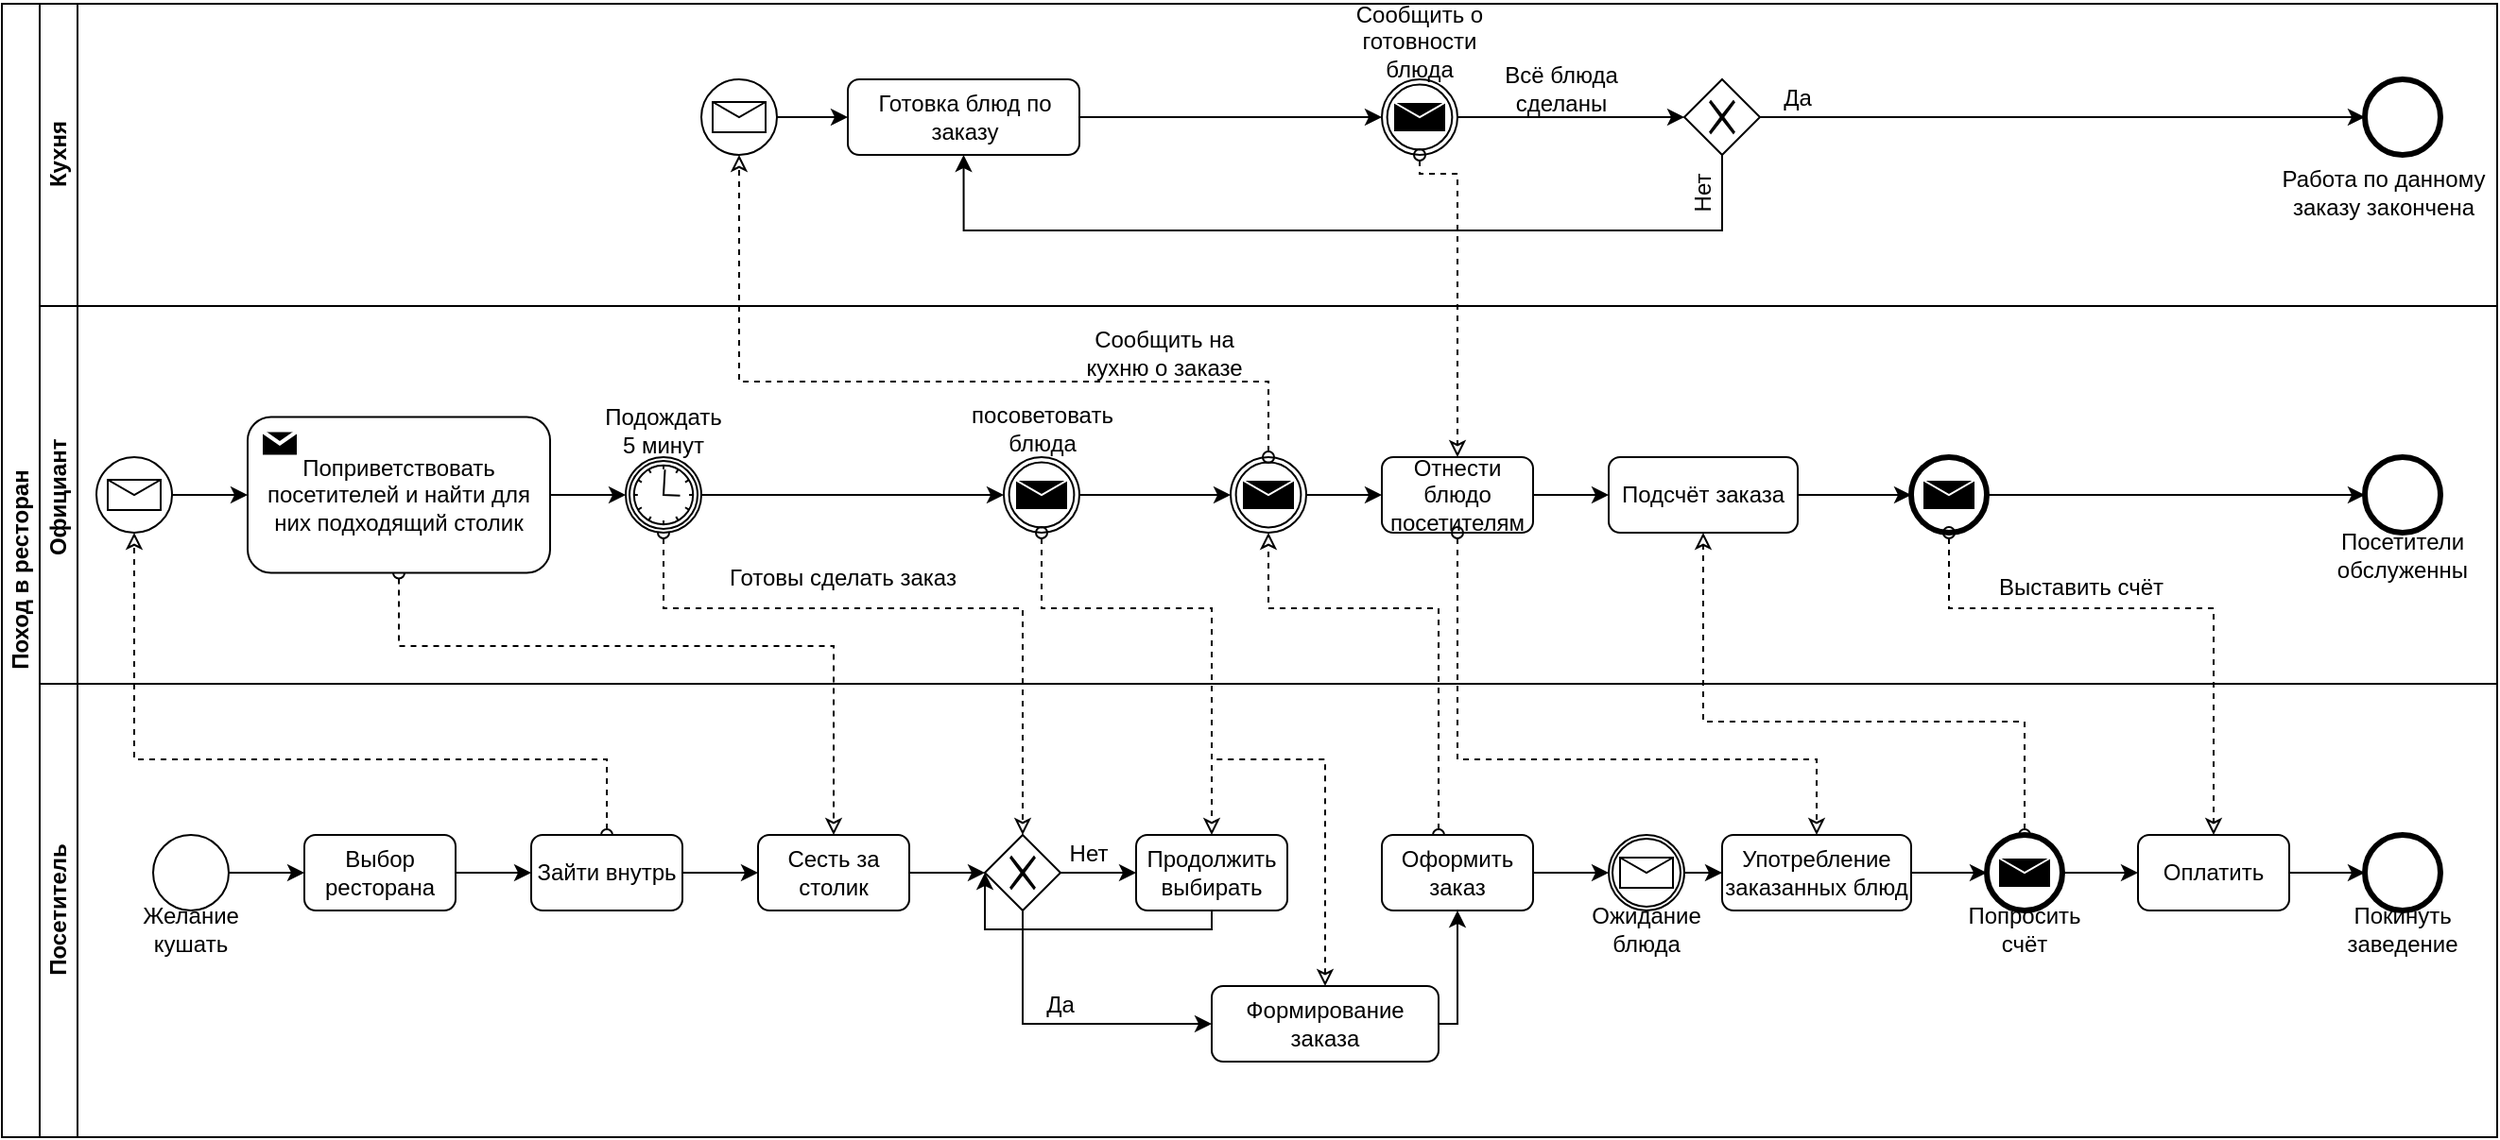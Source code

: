 <mxfile version="14.5.4" type="github">
  <diagram id="X0XnABvVEen1k6Uehnqz" name="Page-1">
    <mxGraphModel dx="938" dy="575" grid="1" gridSize="10" guides="1" tooltips="1" connect="1" arrows="1" fold="1" page="1" pageScale="1" pageWidth="980" pageHeight="1390" math="0" shadow="0">
      <root>
        <mxCell id="0" />
        <mxCell id="1" parent="0" />
        <mxCell id="987fqs_uQ6xWltd3es-m-1" value="Поход в ресторан" style="swimlane;html=1;childLayout=stackLayout;resizeParent=1;resizeParentMax=0;horizontal=0;startSize=20;horizontalStack=0;" vertex="1" parent="1">
          <mxGeometry x="70" y="80" width="1320" height="600" as="geometry" />
        </mxCell>
        <mxCell id="987fqs_uQ6xWltd3es-m-2" value="Кухня" style="swimlane;html=1;startSize=20;horizontal=0;" vertex="1" parent="987fqs_uQ6xWltd3es-m-1">
          <mxGeometry x="20" width="1300" height="160" as="geometry" />
        </mxCell>
        <mxCell id="987fqs_uQ6xWltd3es-m-108" style="edgeStyle=orthogonalEdgeStyle;rounded=0;orthogonalLoop=1;jettySize=auto;html=1;entryX=0;entryY=0.5;entryDx=0;entryDy=0;startArrow=none;startFill=0;endArrow=classic;endFill=1;" edge="1" parent="987fqs_uQ6xWltd3es-m-2" source="987fqs_uQ6xWltd3es-m-106" target="987fqs_uQ6xWltd3es-m-107">
          <mxGeometry relative="1" as="geometry" />
        </mxCell>
        <mxCell id="987fqs_uQ6xWltd3es-m-106" value="" style="shape=mxgraph.bpmn.shape;html=1;verticalLabelPosition=bottom;labelBackgroundColor=#ffffff;verticalAlign=top;align=center;perimeter=ellipsePerimeter;outlineConnect=0;outline=standard;symbol=message;" vertex="1" parent="987fqs_uQ6xWltd3es-m-2">
          <mxGeometry x="350" y="40" width="40" height="40" as="geometry" />
        </mxCell>
        <mxCell id="987fqs_uQ6xWltd3es-m-110" style="edgeStyle=orthogonalEdgeStyle;rounded=0;orthogonalLoop=1;jettySize=auto;html=1;entryX=0;entryY=0.5;entryDx=0;entryDy=0;startArrow=none;startFill=0;endArrow=classic;endFill=1;" edge="1" parent="987fqs_uQ6xWltd3es-m-2" source="987fqs_uQ6xWltd3es-m-107" target="987fqs_uQ6xWltd3es-m-109">
          <mxGeometry relative="1" as="geometry" />
        </mxCell>
        <mxCell id="987fqs_uQ6xWltd3es-m-107" value="Готовка блюд по заказу" style="rounded=1;whiteSpace=wrap;html=1;" vertex="1" parent="987fqs_uQ6xWltd3es-m-2">
          <mxGeometry x="427.5" y="40" width="122.5" height="40" as="geometry" />
        </mxCell>
        <mxCell id="987fqs_uQ6xWltd3es-m-109" value="" style="shape=mxgraph.bpmn.shape;html=1;verticalLabelPosition=bottom;labelBackgroundColor=#ffffff;verticalAlign=top;align=center;perimeter=ellipsePerimeter;outlineConnect=0;outline=throwing;symbol=message;" vertex="1" parent="987fqs_uQ6xWltd3es-m-2">
          <mxGeometry x="710" y="40" width="40" height="40" as="geometry" />
        </mxCell>
        <mxCell id="987fqs_uQ6xWltd3es-m-111" value="Сообщить о готовности блюда" style="text;html=1;strokeColor=none;fillColor=none;align=center;verticalAlign=middle;whiteSpace=wrap;rounded=0;" vertex="1" parent="987fqs_uQ6xWltd3es-m-2">
          <mxGeometry x="685" width="90" height="40" as="geometry" />
        </mxCell>
        <mxCell id="987fqs_uQ6xWltd3es-m-115" style="edgeStyle=orthogonalEdgeStyle;rounded=0;orthogonalLoop=1;jettySize=auto;html=1;startArrow=none;startFill=0;endArrow=classic;endFill=1;entryX=0;entryY=0.5;entryDx=0;entryDy=0;" edge="1" parent="987fqs_uQ6xWltd3es-m-2" source="987fqs_uQ6xWltd3es-m-109" target="987fqs_uQ6xWltd3es-m-124">
          <mxGeometry relative="1" as="geometry">
            <mxPoint x="867" y="60" as="targetPoint" />
          </mxGeometry>
        </mxCell>
        <mxCell id="987fqs_uQ6xWltd3es-m-117" value="Всё блюда сделаны" style="text;html=1;strokeColor=none;fillColor=none;align=center;verticalAlign=middle;whiteSpace=wrap;rounded=0;" vertex="1" parent="987fqs_uQ6xWltd3es-m-2">
          <mxGeometry x="750" y="30" width="110" height="30" as="geometry" />
        </mxCell>
        <mxCell id="987fqs_uQ6xWltd3es-m-120" value="Да" style="text;html=1;strokeColor=none;fillColor=none;align=center;verticalAlign=middle;whiteSpace=wrap;rounded=0;" vertex="1" parent="987fqs_uQ6xWltd3es-m-2">
          <mxGeometry x="910" y="40" width="40" height="20" as="geometry" />
        </mxCell>
        <mxCell id="987fqs_uQ6xWltd3es-m-122" value="" style="shape=mxgraph.bpmn.shape;html=1;verticalLabelPosition=bottom;labelBackgroundColor=#ffffff;verticalAlign=top;align=center;perimeter=ellipsePerimeter;outlineConnect=0;outline=end;symbol=general;" vertex="1" parent="987fqs_uQ6xWltd3es-m-2">
          <mxGeometry x="1230" y="40" width="40" height="40" as="geometry" />
        </mxCell>
        <mxCell id="987fqs_uQ6xWltd3es-m-121" style="edgeStyle=orthogonalEdgeStyle;rounded=0;orthogonalLoop=1;jettySize=auto;html=1;startArrow=none;startFill=0;endArrow=classic;endFill=1;exitX=1;exitY=0.5;exitDx=0;exitDy=0;" edge="1" parent="987fqs_uQ6xWltd3es-m-2" source="987fqs_uQ6xWltd3es-m-124" target="987fqs_uQ6xWltd3es-m-122">
          <mxGeometry relative="1" as="geometry">
            <mxPoint x="950" y="60" as="targetPoint" />
            <mxPoint x="910" y="60" as="sourcePoint" />
          </mxGeometry>
        </mxCell>
        <mxCell id="987fqs_uQ6xWltd3es-m-123" value="Работа по данному заказу закончена" style="text;html=1;strokeColor=none;fillColor=none;align=center;verticalAlign=middle;whiteSpace=wrap;rounded=0;" vertex="1" parent="987fqs_uQ6xWltd3es-m-2">
          <mxGeometry x="1180" y="80" width="120" height="40" as="geometry" />
        </mxCell>
        <mxCell id="987fqs_uQ6xWltd3es-m-124" value="" style="shape=mxgraph.bpmn.shape;html=1;verticalLabelPosition=bottom;labelBackgroundColor=#ffffff;verticalAlign=top;align=center;perimeter=rhombusPerimeter;background=gateway;outlineConnect=0;outline=none;symbol=exclusiveGw;" vertex="1" parent="987fqs_uQ6xWltd3es-m-2">
          <mxGeometry x="870" y="40" width="40" height="40" as="geometry" />
        </mxCell>
        <mxCell id="987fqs_uQ6xWltd3es-m-128" style="edgeStyle=orthogonalEdgeStyle;rounded=0;orthogonalLoop=1;jettySize=auto;html=1;startArrow=none;startFill=0;endArrow=classic;endFill=1;entryX=0.5;entryY=1;entryDx=0;entryDy=0;" edge="1" parent="987fqs_uQ6xWltd3es-m-2" source="987fqs_uQ6xWltd3es-m-124" target="987fqs_uQ6xWltd3es-m-107">
          <mxGeometry relative="1" as="geometry">
            <mxPoint x="790" y="140" as="targetPoint" />
            <Array as="points">
              <mxPoint x="890" y="120" />
              <mxPoint x="489" y="120" />
            </Array>
          </mxGeometry>
        </mxCell>
        <mxCell id="987fqs_uQ6xWltd3es-m-131" value="Нет&lt;br&gt;" style="text;html=1;strokeColor=none;fillColor=none;align=center;verticalAlign=middle;whiteSpace=wrap;rounded=0;rotation=-90;" vertex="1" parent="987fqs_uQ6xWltd3es-m-2">
          <mxGeometry x="860" y="90" width="40" height="20" as="geometry" />
        </mxCell>
        <mxCell id="987fqs_uQ6xWltd3es-m-15" style="edgeStyle=orthogonalEdgeStyle;rounded=0;orthogonalLoop=1;jettySize=auto;html=1;entryX=0.5;entryY=1;entryDx=0;entryDy=0;dashed=1;endArrow=classic;endFill=0;startArrow=oval;startFill=0;" edge="1" parent="987fqs_uQ6xWltd3es-m-1" source="987fqs_uQ6xWltd3es-m-12" target="987fqs_uQ6xWltd3es-m-13">
          <mxGeometry relative="1" as="geometry">
            <Array as="points">
              <mxPoint x="320" y="400" />
              <mxPoint x="70" y="400" />
            </Array>
          </mxGeometry>
        </mxCell>
        <mxCell id="987fqs_uQ6xWltd3es-m-22" style="edgeStyle=orthogonalEdgeStyle;rounded=0;orthogonalLoop=1;jettySize=auto;html=1;entryX=0.5;entryY=0;entryDx=0;entryDy=0;startArrow=oval;startFill=0;endArrow=classic;endFill=0;dashed=1;exitX=0.5;exitY=1;exitDx=0;exitDy=0;" edge="1" parent="987fqs_uQ6xWltd3es-m-1" source="987fqs_uQ6xWltd3es-m-16" target="987fqs_uQ6xWltd3es-m-21">
          <mxGeometry relative="1" as="geometry">
            <Array as="points">
              <mxPoint x="210" y="340" />
              <mxPoint x="440" y="340" />
            </Array>
          </mxGeometry>
        </mxCell>
        <mxCell id="987fqs_uQ6xWltd3es-m-35" style="edgeStyle=orthogonalEdgeStyle;rounded=0;orthogonalLoop=1;jettySize=auto;html=1;entryX=0.5;entryY=0;entryDx=0;entryDy=0;startArrow=oval;startFill=0;endArrow=classic;endFill=0;dashed=1;exitX=0.5;exitY=1;exitDx=0;exitDy=0;" edge="1" parent="987fqs_uQ6xWltd3es-m-1" source="987fqs_uQ6xWltd3es-m-26" target="987fqs_uQ6xWltd3es-m-31">
          <mxGeometry relative="1" as="geometry">
            <Array as="points">
              <mxPoint x="350" y="320" />
              <mxPoint x="540" y="320" />
            </Array>
          </mxGeometry>
        </mxCell>
        <mxCell id="987fqs_uQ6xWltd3es-m-3" value="Официант&amp;nbsp;&lt;br&gt;" style="swimlane;html=1;startSize=20;horizontal=0;" vertex="1" parent="987fqs_uQ6xWltd3es-m-1">
          <mxGeometry x="20" y="160" width="1300" height="200" as="geometry" />
        </mxCell>
        <mxCell id="987fqs_uQ6xWltd3es-m-20" style="edgeStyle=orthogonalEdgeStyle;rounded=0;orthogonalLoop=1;jettySize=auto;html=1;entryX=0;entryY=0.5;entryDx=0;entryDy=0;startArrow=none;startFill=0;endArrow=classic;endFill=1;" edge="1" parent="987fqs_uQ6xWltd3es-m-3" source="987fqs_uQ6xWltd3es-m-13" target="987fqs_uQ6xWltd3es-m-16">
          <mxGeometry relative="1" as="geometry" />
        </mxCell>
        <mxCell id="987fqs_uQ6xWltd3es-m-13" value="" style="shape=mxgraph.bpmn.shape;html=1;verticalLabelPosition=bottom;labelBackgroundColor=#ffffff;verticalAlign=top;align=center;perimeter=ellipsePerimeter;outlineConnect=0;outline=standard;symbol=message;" vertex="1" parent="987fqs_uQ6xWltd3es-m-3">
          <mxGeometry x="30" y="80" width="40" height="40" as="geometry" />
        </mxCell>
        <mxCell id="987fqs_uQ6xWltd3es-m-27" style="edgeStyle=orthogonalEdgeStyle;rounded=0;orthogonalLoop=1;jettySize=auto;html=1;entryX=0;entryY=0.5;entryDx=0;entryDy=0;startArrow=none;startFill=0;endArrow=classic;endFill=1;" edge="1" parent="987fqs_uQ6xWltd3es-m-3" source="987fqs_uQ6xWltd3es-m-16" target="987fqs_uQ6xWltd3es-m-26">
          <mxGeometry relative="1" as="geometry" />
        </mxCell>
        <mxCell id="987fqs_uQ6xWltd3es-m-16" value="Поприветствовать посетителей и найти для них подходящий столик" style="html=1;whiteSpace=wrap;rounded=1;dropTarget=0;" vertex="1" parent="987fqs_uQ6xWltd3es-m-3">
          <mxGeometry x="110" y="58.75" width="160" height="82.5" as="geometry" />
        </mxCell>
        <mxCell id="987fqs_uQ6xWltd3es-m-17" value="" style="shape=message;whiteSpace=wrap;html=1;outlineConnect=0;fillColor=#000000;strokeColor=#ffffff;strokeWidth=2;" vertex="1" parent="987fqs_uQ6xWltd3es-m-16">
          <mxGeometry width="20" height="14" relative="1" as="geometry">
            <mxPoint x="7" y="7" as="offset" />
          </mxGeometry>
        </mxCell>
        <mxCell id="987fqs_uQ6xWltd3es-m-41" style="edgeStyle=orthogonalEdgeStyle;rounded=0;orthogonalLoop=1;jettySize=auto;html=1;entryX=0;entryY=0.5;entryDx=0;entryDy=0;startArrow=none;startFill=0;endArrow=classic;endFill=1;" edge="1" parent="987fqs_uQ6xWltd3es-m-3" source="987fqs_uQ6xWltd3es-m-26" target="987fqs_uQ6xWltd3es-m-57">
          <mxGeometry relative="1" as="geometry">
            <mxPoint x="510" y="90" as="targetPoint" />
          </mxGeometry>
        </mxCell>
        <mxCell id="987fqs_uQ6xWltd3es-m-26" value="" style="shape=mxgraph.bpmn.shape;html=1;verticalLabelPosition=bottom;labelBackgroundColor=#ffffff;verticalAlign=top;align=center;perimeter=ellipsePerimeter;outlineConnect=0;outline=catching;symbol=timer;" vertex="1" parent="987fqs_uQ6xWltd3es-m-3">
          <mxGeometry x="310" y="80" width="40" height="40" as="geometry" />
        </mxCell>
        <mxCell id="987fqs_uQ6xWltd3es-m-29" value="Подождать 5 минут" style="text;html=1;strokeColor=none;fillColor=none;align=center;verticalAlign=middle;whiteSpace=wrap;rounded=0;" vertex="1" parent="987fqs_uQ6xWltd3es-m-3">
          <mxGeometry x="295" y="51.25" width="70" height="28.75" as="geometry" />
        </mxCell>
        <mxCell id="987fqs_uQ6xWltd3es-m-56" value="посоветовать блюда" style="text;html=1;strokeColor=none;fillColor=none;align=center;verticalAlign=middle;whiteSpace=wrap;rounded=0;" vertex="1" parent="987fqs_uQ6xWltd3es-m-3">
          <mxGeometry x="487.5" y="50" width="85" height="30" as="geometry" />
        </mxCell>
        <mxCell id="987fqs_uQ6xWltd3es-m-76" style="edgeStyle=orthogonalEdgeStyle;rounded=0;orthogonalLoop=1;jettySize=auto;html=1;entryX=0;entryY=0.5;entryDx=0;entryDy=0;startArrow=none;startFill=0;endArrow=classic;endFill=1;" edge="1" parent="987fqs_uQ6xWltd3es-m-3" source="987fqs_uQ6xWltd3es-m-57" target="987fqs_uQ6xWltd3es-m-74">
          <mxGeometry relative="1" as="geometry" />
        </mxCell>
        <mxCell id="987fqs_uQ6xWltd3es-m-57" value="" style="shape=mxgraph.bpmn.shape;html=1;verticalLabelPosition=bottom;labelBackgroundColor=#ffffff;verticalAlign=top;align=center;perimeter=ellipsePerimeter;outlineConnect=0;outline=throwing;symbol=message;" vertex="1" parent="987fqs_uQ6xWltd3es-m-3">
          <mxGeometry x="510" y="80" width="40" height="40" as="geometry" />
        </mxCell>
        <mxCell id="987fqs_uQ6xWltd3es-m-113" style="edgeStyle=orthogonalEdgeStyle;rounded=0;orthogonalLoop=1;jettySize=auto;html=1;entryX=0;entryY=0.5;entryDx=0;entryDy=0;startArrow=none;startFill=0;endArrow=classic;endFill=1;" edge="1" parent="987fqs_uQ6xWltd3es-m-3" source="987fqs_uQ6xWltd3es-m-74" target="987fqs_uQ6xWltd3es-m-112">
          <mxGeometry relative="1" as="geometry" />
        </mxCell>
        <mxCell id="987fqs_uQ6xWltd3es-m-74" value="" style="shape=mxgraph.bpmn.shape;html=1;verticalLabelPosition=bottom;labelBackgroundColor=#ffffff;verticalAlign=top;align=center;perimeter=ellipsePerimeter;outlineConnect=0;outline=throwing;symbol=message;" vertex="1" parent="987fqs_uQ6xWltd3es-m-3">
          <mxGeometry x="630" y="80" width="40" height="40" as="geometry" />
        </mxCell>
        <mxCell id="987fqs_uQ6xWltd3es-m-75" value="Сообщить на кухню о заказе" style="text;html=1;strokeColor=none;fillColor=none;align=center;verticalAlign=middle;whiteSpace=wrap;rounded=0;" vertex="1" parent="987fqs_uQ6xWltd3es-m-3">
          <mxGeometry x="540" y="10" width="110" height="30" as="geometry" />
        </mxCell>
        <mxCell id="987fqs_uQ6xWltd3es-m-98" style="edgeStyle=orthogonalEdgeStyle;rounded=0;orthogonalLoop=1;jettySize=auto;html=1;entryX=0;entryY=0.5;entryDx=0;entryDy=0;startArrow=none;startFill=0;endArrow=classic;endFill=1;" edge="1" parent="987fqs_uQ6xWltd3es-m-3" source="987fqs_uQ6xWltd3es-m-84" target="987fqs_uQ6xWltd3es-m-97">
          <mxGeometry relative="1" as="geometry" />
        </mxCell>
        <mxCell id="987fqs_uQ6xWltd3es-m-84" value="Подсчёт заказа" style="rounded=1;whiteSpace=wrap;html=1;" vertex="1" parent="987fqs_uQ6xWltd3es-m-3">
          <mxGeometry x="830" y="80" width="100" height="40" as="geometry" />
        </mxCell>
        <mxCell id="987fqs_uQ6xWltd3es-m-97" value="" style="shape=mxgraph.bpmn.shape;html=1;verticalLabelPosition=bottom;labelBackgroundColor=#ffffff;verticalAlign=top;align=center;perimeter=ellipsePerimeter;outlineConnect=0;outline=end;symbol=message;" vertex="1" parent="987fqs_uQ6xWltd3es-m-3">
          <mxGeometry x="990" y="80" width="40" height="40" as="geometry" />
        </mxCell>
        <mxCell id="987fqs_uQ6xWltd3es-m-100" value="Выставить счёт" style="text;html=1;strokeColor=none;fillColor=none;align=center;verticalAlign=middle;whiteSpace=wrap;rounded=0;" vertex="1" parent="987fqs_uQ6xWltd3es-m-3">
          <mxGeometry x="1010" y="138.75" width="140" height="20" as="geometry" />
        </mxCell>
        <mxCell id="987fqs_uQ6xWltd3es-m-103" value="" style="shape=mxgraph.bpmn.shape;html=1;verticalLabelPosition=bottom;labelBackgroundColor=#ffffff;verticalAlign=top;align=center;perimeter=ellipsePerimeter;outlineConnect=0;outline=end;symbol=general;" vertex="1" parent="987fqs_uQ6xWltd3es-m-3">
          <mxGeometry x="1230" y="80" width="40" height="40" as="geometry" />
        </mxCell>
        <mxCell id="987fqs_uQ6xWltd3es-m-102" style="edgeStyle=orthogonalEdgeStyle;rounded=0;orthogonalLoop=1;jettySize=auto;html=1;startArrow=none;startFill=0;endArrow=classic;endFill=1;entryX=0;entryY=0.5;entryDx=0;entryDy=0;" edge="1" parent="987fqs_uQ6xWltd3es-m-3" source="987fqs_uQ6xWltd3es-m-97" target="987fqs_uQ6xWltd3es-m-103">
          <mxGeometry relative="1" as="geometry">
            <mxPoint x="1070" y="90" as="targetPoint" />
          </mxGeometry>
        </mxCell>
        <mxCell id="987fqs_uQ6xWltd3es-m-104" value="Посетители обслуженны" style="text;html=1;strokeColor=none;fillColor=none;align=center;verticalAlign=middle;whiteSpace=wrap;rounded=0;" vertex="1" parent="987fqs_uQ6xWltd3es-m-3">
          <mxGeometry x="1210" y="122.5" width="80" height="18.75" as="geometry" />
        </mxCell>
        <mxCell id="987fqs_uQ6xWltd3es-m-129" style="edgeStyle=orthogonalEdgeStyle;rounded=0;orthogonalLoop=1;jettySize=auto;html=1;entryX=0;entryY=0.5;entryDx=0;entryDy=0;startArrow=none;startFill=0;endArrow=classic;endFill=1;" edge="1" parent="987fqs_uQ6xWltd3es-m-3" source="987fqs_uQ6xWltd3es-m-112" target="987fqs_uQ6xWltd3es-m-84">
          <mxGeometry relative="1" as="geometry" />
        </mxCell>
        <mxCell id="987fqs_uQ6xWltd3es-m-112" value="Отнести блюдо посетителям" style="rounded=1;whiteSpace=wrap;html=1;" vertex="1" parent="987fqs_uQ6xWltd3es-m-3">
          <mxGeometry x="710" y="80" width="80" height="40" as="geometry" />
        </mxCell>
        <mxCell id="987fqs_uQ6xWltd3es-m-45" value="Готовы сделать заказ" style="text;html=1;strokeColor=none;fillColor=none;align=center;verticalAlign=middle;whiteSpace=wrap;rounded=0;" vertex="1" parent="987fqs_uQ6xWltd3es-m-3">
          <mxGeometry x="330" y="128.75" width="190" height="30" as="geometry" />
        </mxCell>
        <mxCell id="987fqs_uQ6xWltd3es-m-59" style="edgeStyle=orthogonalEdgeStyle;rounded=0;orthogonalLoop=1;jettySize=auto;html=1;entryX=0.5;entryY=0;entryDx=0;entryDy=0;dashed=1;startArrow=oval;startFill=0;endArrow=classic;endFill=0;" edge="1" parent="987fqs_uQ6xWltd3es-m-1" source="987fqs_uQ6xWltd3es-m-57" target="987fqs_uQ6xWltd3es-m-37">
          <mxGeometry relative="1" as="geometry">
            <Array as="points">
              <mxPoint x="550" y="320" />
              <mxPoint x="640" y="320" />
            </Array>
          </mxGeometry>
        </mxCell>
        <mxCell id="987fqs_uQ6xWltd3es-m-77" style="edgeStyle=orthogonalEdgeStyle;rounded=0;orthogonalLoop=1;jettySize=auto;html=1;startArrow=oval;startFill=0;endArrow=classic;endFill=0;entryX=0.5;entryY=1;entryDx=0;entryDy=0;dashed=1;" edge="1" parent="987fqs_uQ6xWltd3es-m-1" source="987fqs_uQ6xWltd3es-m-66" target="987fqs_uQ6xWltd3es-m-74">
          <mxGeometry relative="1" as="geometry">
            <mxPoint x="770" y="260" as="targetPoint" />
            <Array as="points">
              <mxPoint x="760" y="320" />
              <mxPoint x="670" y="320" />
            </Array>
          </mxGeometry>
        </mxCell>
        <mxCell id="987fqs_uQ6xWltd3es-m-83" style="edgeStyle=orthogonalEdgeStyle;rounded=0;orthogonalLoop=1;jettySize=auto;html=1;startArrow=oval;startFill=0;endArrow=classic;endFill=0;entryX=0.5;entryY=1;entryDx=0;entryDy=0;dashed=1;exitX=0.5;exitY=0;exitDx=0;exitDy=0;" edge="1" parent="987fqs_uQ6xWltd3es-m-1" source="987fqs_uQ6xWltd3es-m-89" target="987fqs_uQ6xWltd3es-m-84">
          <mxGeometry relative="1" as="geometry">
            <mxPoint x="1060" y="400" as="targetPoint" />
            <mxPoint x="1060" y="480" as="sourcePoint" />
            <Array as="points">
              <mxPoint x="1065" y="380" />
              <mxPoint x="960" y="380" />
            </Array>
          </mxGeometry>
        </mxCell>
        <mxCell id="987fqs_uQ6xWltd3es-m-99" style="edgeStyle=orthogonalEdgeStyle;rounded=0;orthogonalLoop=1;jettySize=auto;html=1;startArrow=oval;startFill=0;endArrow=classic;endFill=0;dashed=1;exitX=0.5;exitY=1;exitDx=0;exitDy=0;" edge="1" parent="987fqs_uQ6xWltd3es-m-1" source="987fqs_uQ6xWltd3es-m-97" target="987fqs_uQ6xWltd3es-m-87">
          <mxGeometry relative="1" as="geometry">
            <Array as="points">
              <mxPoint x="1030" y="320" />
              <mxPoint x="1170" y="320" />
            </Array>
          </mxGeometry>
        </mxCell>
        <mxCell id="987fqs_uQ6xWltd3es-m-105" style="edgeStyle=orthogonalEdgeStyle;rounded=0;orthogonalLoop=1;jettySize=auto;html=1;startArrow=oval;startFill=0;endArrow=classic;endFill=0;dashed=1;entryX=0.5;entryY=1;entryDx=0;entryDy=0;" edge="1" parent="987fqs_uQ6xWltd3es-m-1" source="987fqs_uQ6xWltd3es-m-74" target="987fqs_uQ6xWltd3es-m-106">
          <mxGeometry relative="1" as="geometry">
            <mxPoint x="760" y="90" as="targetPoint" />
            <Array as="points">
              <mxPoint x="670" y="200" />
              <mxPoint x="390" y="200" />
            </Array>
          </mxGeometry>
        </mxCell>
        <mxCell id="987fqs_uQ6xWltd3es-m-114" style="edgeStyle=orthogonalEdgeStyle;rounded=0;orthogonalLoop=1;jettySize=auto;html=1;startArrow=oval;startFill=0;endArrow=classic;endFill=0;dashed=1;" edge="1" parent="987fqs_uQ6xWltd3es-m-1" source="987fqs_uQ6xWltd3es-m-109" target="987fqs_uQ6xWltd3es-m-112">
          <mxGeometry relative="1" as="geometry">
            <Array as="points">
              <mxPoint x="750" y="90" />
              <mxPoint x="770" y="90" />
            </Array>
          </mxGeometry>
        </mxCell>
        <mxCell id="987fqs_uQ6xWltd3es-m-4" value="Посетитель" style="swimlane;html=1;startSize=20;horizontal=0;" vertex="1" parent="987fqs_uQ6xWltd3es-m-1">
          <mxGeometry x="20" y="360" width="1300" height="240" as="geometry" />
        </mxCell>
        <mxCell id="987fqs_uQ6xWltd3es-m-8" style="edgeStyle=orthogonalEdgeStyle;rounded=0;orthogonalLoop=1;jettySize=auto;html=1;entryX=0;entryY=0.5;entryDx=0;entryDy=0;" edge="1" parent="987fqs_uQ6xWltd3es-m-4" source="987fqs_uQ6xWltd3es-m-5" target="987fqs_uQ6xWltd3es-m-7">
          <mxGeometry relative="1" as="geometry" />
        </mxCell>
        <mxCell id="987fqs_uQ6xWltd3es-m-5" value="" style="ellipse;whiteSpace=wrap;html=1;aspect=fixed;" vertex="1" parent="987fqs_uQ6xWltd3es-m-4">
          <mxGeometry x="60" y="80" width="40" height="40" as="geometry" />
        </mxCell>
        <mxCell id="987fqs_uQ6xWltd3es-m-6" value="Желание кушать" style="text;html=1;strokeColor=none;fillColor=none;align=center;verticalAlign=middle;whiteSpace=wrap;rounded=0;" vertex="1" parent="987fqs_uQ6xWltd3es-m-4">
          <mxGeometry x="60" y="120" width="40" height="20" as="geometry" />
        </mxCell>
        <mxCell id="987fqs_uQ6xWltd3es-m-10" style="edgeStyle=orthogonalEdgeStyle;rounded=0;orthogonalLoop=1;jettySize=auto;html=1;entryX=0;entryY=0.5;entryDx=0;entryDy=0;" edge="1" parent="987fqs_uQ6xWltd3es-m-4" source="987fqs_uQ6xWltd3es-m-7" target="987fqs_uQ6xWltd3es-m-12">
          <mxGeometry relative="1" as="geometry">
            <mxPoint x="260" y="100" as="targetPoint" />
          </mxGeometry>
        </mxCell>
        <mxCell id="987fqs_uQ6xWltd3es-m-7" value="Выбор ресторана" style="rounded=1;whiteSpace=wrap;html=1;" vertex="1" parent="987fqs_uQ6xWltd3es-m-4">
          <mxGeometry x="140" y="80" width="80" height="40" as="geometry" />
        </mxCell>
        <mxCell id="987fqs_uQ6xWltd3es-m-23" style="edgeStyle=orthogonalEdgeStyle;rounded=0;orthogonalLoop=1;jettySize=auto;html=1;entryX=0;entryY=0.5;entryDx=0;entryDy=0;startArrow=none;startFill=0;endArrow=classic;endFill=1;" edge="1" parent="987fqs_uQ6xWltd3es-m-4" source="987fqs_uQ6xWltd3es-m-12" target="987fqs_uQ6xWltd3es-m-21">
          <mxGeometry relative="1" as="geometry" />
        </mxCell>
        <mxCell id="987fqs_uQ6xWltd3es-m-12" value="Зайти внутрь" style="rounded=1;whiteSpace=wrap;html=1;" vertex="1" parent="987fqs_uQ6xWltd3es-m-4">
          <mxGeometry x="260" y="80" width="80" height="40" as="geometry" />
        </mxCell>
        <mxCell id="987fqs_uQ6xWltd3es-m-32" style="edgeStyle=orthogonalEdgeStyle;rounded=0;orthogonalLoop=1;jettySize=auto;html=1;entryX=0;entryY=0.5;entryDx=0;entryDy=0;startArrow=none;startFill=0;endArrow=classic;endFill=1;" edge="1" parent="987fqs_uQ6xWltd3es-m-4" source="987fqs_uQ6xWltd3es-m-21" target="987fqs_uQ6xWltd3es-m-31">
          <mxGeometry relative="1" as="geometry" />
        </mxCell>
        <mxCell id="987fqs_uQ6xWltd3es-m-21" value="Сесть за столик" style="rounded=1;whiteSpace=wrap;html=1;" vertex="1" parent="987fqs_uQ6xWltd3es-m-4">
          <mxGeometry x="380" y="80" width="80" height="40" as="geometry" />
        </mxCell>
        <mxCell id="987fqs_uQ6xWltd3es-m-67" style="edgeStyle=orthogonalEdgeStyle;rounded=0;orthogonalLoop=1;jettySize=auto;html=1;entryX=0.5;entryY=1;entryDx=0;entryDy=0;startArrow=none;startFill=0;endArrow=classic;endFill=1;" edge="1" parent="987fqs_uQ6xWltd3es-m-4" source="987fqs_uQ6xWltd3es-m-30" target="987fqs_uQ6xWltd3es-m-66">
          <mxGeometry relative="1" as="geometry">
            <Array as="points">
              <mxPoint x="750" y="180" />
            </Array>
          </mxGeometry>
        </mxCell>
        <mxCell id="987fqs_uQ6xWltd3es-m-30" value="Формирование заказа" style="rounded=1;whiteSpace=wrap;html=1;" vertex="1" parent="987fqs_uQ6xWltd3es-m-4">
          <mxGeometry x="620" y="160" width="120" height="40" as="geometry" />
        </mxCell>
        <mxCell id="987fqs_uQ6xWltd3es-m-33" style="edgeStyle=orthogonalEdgeStyle;rounded=0;orthogonalLoop=1;jettySize=auto;html=1;entryX=0;entryY=0.5;entryDx=0;entryDy=0;startArrow=none;startFill=0;endArrow=classic;endFill=1;exitX=0.5;exitY=1;exitDx=0;exitDy=0;" edge="1" parent="987fqs_uQ6xWltd3es-m-4" source="987fqs_uQ6xWltd3es-m-31" target="987fqs_uQ6xWltd3es-m-30">
          <mxGeometry relative="1" as="geometry">
            <Array as="points">
              <mxPoint x="520" y="180" />
            </Array>
          </mxGeometry>
        </mxCell>
        <mxCell id="987fqs_uQ6xWltd3es-m-31" value="" style="shape=mxgraph.bpmn.shape;html=1;verticalLabelPosition=bottom;labelBackgroundColor=#ffffff;verticalAlign=top;align=center;perimeter=rhombusPerimeter;background=gateway;outlineConnect=0;outline=none;symbol=exclusiveGw;" vertex="1" parent="987fqs_uQ6xWltd3es-m-4">
          <mxGeometry x="500" y="80" width="40" height="40" as="geometry" />
        </mxCell>
        <mxCell id="987fqs_uQ6xWltd3es-m-34" value="Да" style="text;html=1;strokeColor=none;fillColor=none;align=center;verticalAlign=middle;whiteSpace=wrap;rounded=0;" vertex="1" parent="987fqs_uQ6xWltd3es-m-4">
          <mxGeometry x="520" y="160" width="40" height="20" as="geometry" />
        </mxCell>
        <mxCell id="987fqs_uQ6xWltd3es-m-37" value="Продолжить выбирать" style="rounded=1;whiteSpace=wrap;html=1;" vertex="1" parent="987fqs_uQ6xWltd3es-m-4">
          <mxGeometry x="580" y="80" width="80" height="40" as="geometry" />
        </mxCell>
        <mxCell id="987fqs_uQ6xWltd3es-m-36" style="edgeStyle=orthogonalEdgeStyle;rounded=0;orthogonalLoop=1;jettySize=auto;html=1;startArrow=none;startFill=0;endArrow=classic;endFill=1;entryX=0;entryY=0.5;entryDx=0;entryDy=0;" edge="1" parent="987fqs_uQ6xWltd3es-m-4" source="987fqs_uQ6xWltd3es-m-31" target="987fqs_uQ6xWltd3es-m-37">
          <mxGeometry relative="1" as="geometry">
            <mxPoint x="580" y="100" as="targetPoint" />
          </mxGeometry>
        </mxCell>
        <mxCell id="987fqs_uQ6xWltd3es-m-38" value="Нет" style="text;html=1;strokeColor=none;fillColor=none;align=center;verticalAlign=middle;whiteSpace=wrap;rounded=0;" vertex="1" parent="987fqs_uQ6xWltd3es-m-4">
          <mxGeometry x="540" y="80" width="30" height="20" as="geometry" />
        </mxCell>
        <mxCell id="987fqs_uQ6xWltd3es-m-53" style="edgeStyle=orthogonalEdgeStyle;rounded=0;orthogonalLoop=1;jettySize=auto;html=1;startArrow=none;startFill=0;endArrow=classic;endFill=1;entryX=0;entryY=0.5;entryDx=0;entryDy=0;" edge="1" parent="987fqs_uQ6xWltd3es-m-4" source="987fqs_uQ6xWltd3es-m-37" target="987fqs_uQ6xWltd3es-m-31">
          <mxGeometry relative="1" as="geometry">
            <mxPoint x="490" y="130" as="targetPoint" />
            <Array as="points">
              <mxPoint x="620" y="130" />
              <mxPoint x="500" y="130" />
            </Array>
          </mxGeometry>
        </mxCell>
        <mxCell id="987fqs_uQ6xWltd3es-m-71" style="edgeStyle=orthogonalEdgeStyle;rounded=0;orthogonalLoop=1;jettySize=auto;html=1;entryX=0;entryY=0.5;entryDx=0;entryDy=0;startArrow=none;startFill=0;endArrow=classic;endFill=1;" edge="1" parent="987fqs_uQ6xWltd3es-m-4" source="987fqs_uQ6xWltd3es-m-66" target="987fqs_uQ6xWltd3es-m-70">
          <mxGeometry relative="1" as="geometry" />
        </mxCell>
        <mxCell id="987fqs_uQ6xWltd3es-m-66" value="Оформить заказ" style="rounded=1;whiteSpace=wrap;html=1;" vertex="1" parent="987fqs_uQ6xWltd3es-m-4">
          <mxGeometry x="710" y="80" width="80" height="40" as="geometry" />
        </mxCell>
        <mxCell id="987fqs_uQ6xWltd3es-m-70" value="" style="shape=mxgraph.bpmn.shape;html=1;verticalLabelPosition=bottom;labelBackgroundColor=#ffffff;verticalAlign=top;align=center;perimeter=ellipsePerimeter;outlineConnect=0;outline=catching;symbol=message;" vertex="1" parent="987fqs_uQ6xWltd3es-m-4">
          <mxGeometry x="830" y="80" width="40" height="40" as="geometry" />
        </mxCell>
        <mxCell id="987fqs_uQ6xWltd3es-m-72" value="Ожидание блюда" style="text;html=1;strokeColor=none;fillColor=none;align=center;verticalAlign=middle;whiteSpace=wrap;rounded=0;" vertex="1" parent="987fqs_uQ6xWltd3es-m-4">
          <mxGeometry x="825" y="120" width="50" height="20" as="geometry" />
        </mxCell>
        <mxCell id="987fqs_uQ6xWltd3es-m-79" value="Употребление заказанных блюд" style="rounded=1;whiteSpace=wrap;html=1;" vertex="1" parent="987fqs_uQ6xWltd3es-m-4">
          <mxGeometry x="890" y="80" width="100" height="40" as="geometry" />
        </mxCell>
        <mxCell id="987fqs_uQ6xWltd3es-m-78" style="edgeStyle=orthogonalEdgeStyle;rounded=0;orthogonalLoop=1;jettySize=auto;html=1;startArrow=none;startFill=0;endArrow=classic;endFill=1;entryX=0;entryY=0.5;entryDx=0;entryDy=0;" edge="1" parent="987fqs_uQ6xWltd3es-m-4" source="987fqs_uQ6xWltd3es-m-70" target="987fqs_uQ6xWltd3es-m-79">
          <mxGeometry relative="1" as="geometry">
            <mxPoint x="945" y="100" as="targetPoint" />
          </mxGeometry>
        </mxCell>
        <mxCell id="987fqs_uQ6xWltd3es-m-80" style="edgeStyle=orthogonalEdgeStyle;rounded=0;orthogonalLoop=1;jettySize=auto;html=1;startArrow=none;startFill=0;endArrow=classic;endFill=1;entryX=0;entryY=0.5;entryDx=0;entryDy=0;" edge="1" parent="987fqs_uQ6xWltd3es-m-4" source="987fqs_uQ6xWltd3es-m-79" target="987fqs_uQ6xWltd3es-m-89">
          <mxGeometry relative="1" as="geometry">
            <mxPoint x="1025" y="100" as="targetPoint" />
          </mxGeometry>
        </mxCell>
        <mxCell id="987fqs_uQ6xWltd3es-m-82" value="Попросить счёт" style="text;html=1;strokeColor=none;fillColor=none;align=center;verticalAlign=middle;whiteSpace=wrap;rounded=0;" vertex="1" parent="987fqs_uQ6xWltd3es-m-4">
          <mxGeometry x="1030" y="120" width="40" height="20" as="geometry" />
        </mxCell>
        <mxCell id="987fqs_uQ6xWltd3es-m-87" value="Оплатить" style="rounded=1;whiteSpace=wrap;html=1;" vertex="1" parent="987fqs_uQ6xWltd3es-m-4">
          <mxGeometry x="1110" y="80" width="80" height="40" as="geometry" />
        </mxCell>
        <mxCell id="987fqs_uQ6xWltd3es-m-90" style="edgeStyle=orthogonalEdgeStyle;rounded=0;orthogonalLoop=1;jettySize=auto;html=1;entryX=0;entryY=0.5;entryDx=0;entryDy=0;startArrow=none;startFill=0;endArrow=classic;endFill=1;" edge="1" parent="987fqs_uQ6xWltd3es-m-4" source="987fqs_uQ6xWltd3es-m-89" target="987fqs_uQ6xWltd3es-m-87">
          <mxGeometry relative="1" as="geometry" />
        </mxCell>
        <mxCell id="987fqs_uQ6xWltd3es-m-89" value="" style="shape=mxgraph.bpmn.shape;html=1;verticalLabelPosition=bottom;labelBackgroundColor=#ffffff;verticalAlign=top;align=center;perimeter=ellipsePerimeter;outlineConnect=0;outline=end;symbol=message;" vertex="1" parent="987fqs_uQ6xWltd3es-m-4">
          <mxGeometry x="1030" y="80" width="40" height="40" as="geometry" />
        </mxCell>
        <mxCell id="987fqs_uQ6xWltd3es-m-93" value="" style="shape=mxgraph.bpmn.shape;html=1;verticalLabelPosition=bottom;labelBackgroundColor=#ffffff;verticalAlign=top;align=center;perimeter=ellipsePerimeter;outlineConnect=0;outline=end;symbol=general;" vertex="1" parent="987fqs_uQ6xWltd3es-m-4">
          <mxGeometry x="1230" y="80" width="40" height="40" as="geometry" />
        </mxCell>
        <mxCell id="987fqs_uQ6xWltd3es-m-91" style="edgeStyle=orthogonalEdgeStyle;rounded=0;orthogonalLoop=1;jettySize=auto;html=1;startArrow=none;startFill=0;endArrow=classic;endFill=1;entryX=0;entryY=0.5;entryDx=0;entryDy=0;" edge="1" parent="987fqs_uQ6xWltd3es-m-4" source="987fqs_uQ6xWltd3es-m-87" target="987fqs_uQ6xWltd3es-m-93">
          <mxGeometry relative="1" as="geometry">
            <mxPoint x="1200.0" y="100.034" as="targetPoint" />
          </mxGeometry>
        </mxCell>
        <mxCell id="987fqs_uQ6xWltd3es-m-94" value="Покинуть заведение" style="text;html=1;strokeColor=none;fillColor=none;align=center;verticalAlign=middle;whiteSpace=wrap;rounded=0;" vertex="1" parent="987fqs_uQ6xWltd3es-m-4">
          <mxGeometry x="1225" y="120" width="50" height="20" as="geometry" />
        </mxCell>
        <mxCell id="987fqs_uQ6xWltd3es-m-130" style="edgeStyle=orthogonalEdgeStyle;rounded=0;orthogonalLoop=1;jettySize=auto;html=1;startArrow=oval;startFill=0;endArrow=classic;endFill=0;dashed=1;" edge="1" parent="987fqs_uQ6xWltd3es-m-1" source="987fqs_uQ6xWltd3es-m-112" target="987fqs_uQ6xWltd3es-m-79">
          <mxGeometry relative="1" as="geometry">
            <Array as="points">
              <mxPoint x="770" y="400" />
              <mxPoint x="960" y="400" />
            </Array>
          </mxGeometry>
        </mxCell>
        <mxCell id="987fqs_uQ6xWltd3es-m-125" style="edgeStyle=orthogonalEdgeStyle;rounded=0;orthogonalLoop=1;jettySize=auto;html=1;startArrow=classic;startFill=0;endArrow=none;endFill=0;dashed=1;" edge="1" parent="1" source="987fqs_uQ6xWltd3es-m-30">
          <mxGeometry relative="1" as="geometry">
            <mxPoint x="710" y="480" as="targetPoint" />
            <Array as="points">
              <mxPoint x="770" y="480" />
            </Array>
          </mxGeometry>
        </mxCell>
      </root>
    </mxGraphModel>
  </diagram>
</mxfile>
